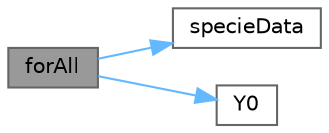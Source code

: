 digraph "forAll"
{
 // LATEX_PDF_SIZE
  bgcolor="transparent";
  edge [fontname=Helvetica,fontsize=10,labelfontname=Helvetica,labelfontsize=10];
  node [fontname=Helvetica,fontsize=10,shape=box,height=0.2,width=0.4];
  rankdir="LR";
  Node1 [id="Node000001",label="forAll",height=0.2,width=0.4,color="gray40", fillcolor="grey60", style="filled", fontcolor="black",tooltip=" "];
  Node1 -> Node2 [id="edge1_Node000001_Node000002",color="steelblue1",style="solid",tooltip=" "];
  Node2 [id="Node000002",label="specieData",height=0.2,width=0.4,color="grey40", fillcolor="white", style="filled",URL="$readInitialConditions_8H.html#a08e2211fadef8b3d18215505b1f95201",tooltip=" "];
  Node1 -> Node3 [id="edge2_Node000001_Node000003",color="steelblue1",style="solid",tooltip=" "];
  Node3 [id="Node000003",label="Y0",height=0.2,width=0.4,color="grey40", fillcolor="white", style="filled",URL="$readInitialConditions_8H.html#a658b6fe79258e338fa526540653201dd",tooltip=" "];
}
